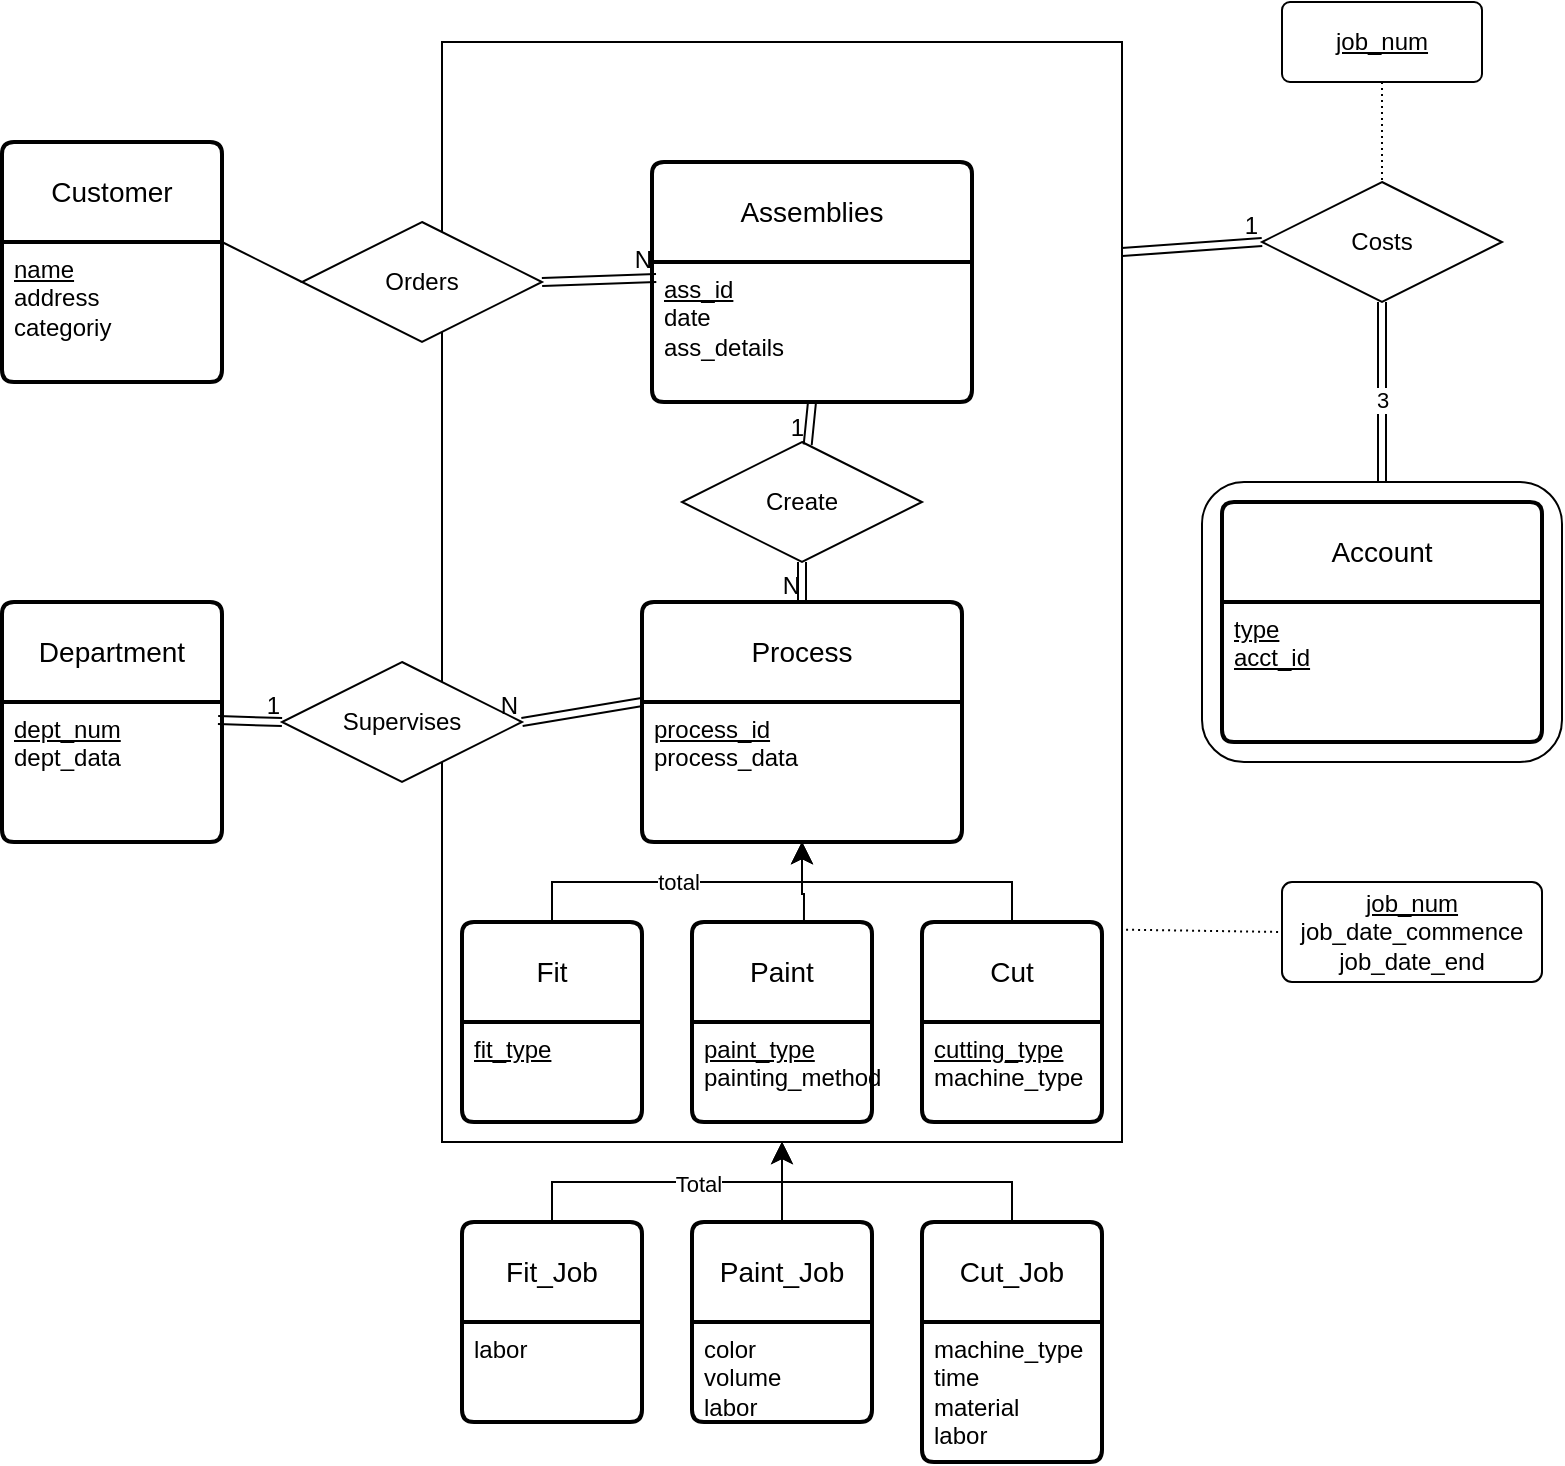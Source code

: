 <mxfile version="21.8.2" type="github">
  <diagram id="R2lEEEUBdFMjLlhIrx00" name="Page-1">
    <mxGraphModel dx="954" dy="602" grid="1" gridSize="10" guides="1" tooltips="1" connect="1" arrows="1" fold="1" page="1" pageScale="1" pageWidth="850" pageHeight="1100" math="0" shadow="0" extFonts="Permanent Marker^https://fonts.googleapis.com/css?family=Permanent+Marker">
      <root>
        <mxCell id="0" />
        <mxCell id="1" parent="0" />
        <mxCell id="Q9FifGHWBsW8M5NocKsP-57" value="" style="rounded=1;whiteSpace=wrap;html=1;" parent="1" vertex="1">
          <mxGeometry x="620" y="410" width="180" height="140" as="geometry" />
        </mxCell>
        <mxCell id="Q9FifGHWBsW8M5NocKsP-16" value="" style="rounded=0;whiteSpace=wrap;html=1;" parent="1" vertex="1">
          <mxGeometry x="240" y="190" width="340" height="550" as="geometry" />
        </mxCell>
        <mxCell id="Q9FifGHWBsW8M5NocKsP-2" value="Assemblies" style="swimlane;childLayout=stackLayout;horizontal=1;startSize=50;horizontalStack=0;rounded=1;fontSize=14;fontStyle=0;strokeWidth=2;resizeParent=0;resizeLast=1;shadow=0;dashed=0;align=center;arcSize=4;whiteSpace=wrap;html=1;" parent="1" vertex="1">
          <mxGeometry x="345" y="250" width="160" height="120" as="geometry" />
        </mxCell>
        <mxCell id="Q9FifGHWBsW8M5NocKsP-3" value="&lt;div&gt;&lt;u&gt;ass_id&lt;/u&gt;&lt;/div&gt;&lt;div&gt;date&lt;u&gt;&lt;br&gt;&lt;/u&gt;&lt;/div&gt;&lt;div&gt;ass_details&lt;br&gt;&lt;/div&gt;" style="align=left;strokeColor=none;fillColor=none;spacingLeft=4;fontSize=12;verticalAlign=top;resizable=0;rotatable=0;part=1;html=1;" parent="Q9FifGHWBsW8M5NocKsP-2" vertex="1">
          <mxGeometry y="50" width="160" height="70" as="geometry" />
        </mxCell>
        <mxCell id="Q9FifGHWBsW8M5NocKsP-5" value="Create" style="shape=rhombus;perimeter=rhombusPerimeter;whiteSpace=wrap;html=1;align=center;" parent="1" vertex="1">
          <mxGeometry x="360" y="390" width="120" height="60" as="geometry" />
        </mxCell>
        <mxCell id="Q9FifGHWBsW8M5NocKsP-6" value="Process" style="swimlane;childLayout=stackLayout;horizontal=1;startSize=50;horizontalStack=0;rounded=1;fontSize=14;fontStyle=0;strokeWidth=2;resizeParent=0;resizeLast=1;shadow=0;dashed=0;align=center;arcSize=4;whiteSpace=wrap;html=1;" parent="1" vertex="1">
          <mxGeometry x="340" y="470" width="160" height="120" as="geometry" />
        </mxCell>
        <mxCell id="Q9FifGHWBsW8M5NocKsP-7" value="&lt;div&gt;&lt;u&gt;process_id&lt;/u&gt;&lt;/div&gt;&lt;div&gt;process_data&lt;br&gt;&lt;/div&gt;" style="align=left;strokeColor=none;fillColor=none;spacingLeft=4;fontSize=12;verticalAlign=top;resizable=0;rotatable=0;part=1;html=1;" parent="Q9FifGHWBsW8M5NocKsP-6" vertex="1">
          <mxGeometry y="50" width="160" height="70" as="geometry" />
        </mxCell>
        <mxCell id="Q9FifGHWBsW8M5NocKsP-11" value="" style="shape=link;html=1;rounded=0;exitX=0.5;exitY=1;exitDx=0;exitDy=0;entryX=0.5;entryY=0;entryDx=0;entryDy=0;" parent="1" source="Q9FifGHWBsW8M5NocKsP-5" target="Q9FifGHWBsW8M5NocKsP-6" edge="1">
          <mxGeometry relative="1" as="geometry">
            <mxPoint x="340" y="400" as="sourcePoint" />
            <mxPoint x="500" y="400" as="targetPoint" />
          </mxGeometry>
        </mxCell>
        <mxCell id="Q9FifGHWBsW8M5NocKsP-12" value="N" style="resizable=0;html=1;whiteSpace=wrap;align=right;verticalAlign=bottom;" parent="Q9FifGHWBsW8M5NocKsP-11" connectable="0" vertex="1">
          <mxGeometry x="1" relative="1" as="geometry" />
        </mxCell>
        <mxCell id="Q9FifGHWBsW8M5NocKsP-13" value="" style="shape=link;html=1;rounded=0;exitX=0.5;exitY=1;exitDx=0;exitDy=0;" parent="1" source="Q9FifGHWBsW8M5NocKsP-2" target="Q9FifGHWBsW8M5NocKsP-5" edge="1">
          <mxGeometry relative="1" as="geometry">
            <mxPoint x="340" y="400" as="sourcePoint" />
            <mxPoint x="500" y="400" as="targetPoint" />
          </mxGeometry>
        </mxCell>
        <mxCell id="Q9FifGHWBsW8M5NocKsP-14" value="1" style="resizable=0;html=1;whiteSpace=wrap;align=right;verticalAlign=bottom;" parent="Q9FifGHWBsW8M5NocKsP-13" connectable="0" vertex="1">
          <mxGeometry x="1" relative="1" as="geometry" />
        </mxCell>
        <mxCell id="Q9FifGHWBsW8M5NocKsP-18" value="Fit" style="swimlane;childLayout=stackLayout;horizontal=1;startSize=50;horizontalStack=0;rounded=1;fontSize=14;fontStyle=0;strokeWidth=2;resizeParent=0;resizeLast=1;shadow=0;dashed=0;align=center;arcSize=4;whiteSpace=wrap;html=1;" parent="1" vertex="1">
          <mxGeometry x="250" y="630" width="90" height="100" as="geometry" />
        </mxCell>
        <mxCell id="Q9FifGHWBsW8M5NocKsP-19" value="&lt;u&gt;fit_type&lt;/u&gt;" style="align=left;strokeColor=none;fillColor=none;spacingLeft=4;fontSize=12;verticalAlign=top;resizable=0;rotatable=0;part=1;html=1;" parent="Q9FifGHWBsW8M5NocKsP-18" vertex="1">
          <mxGeometry y="50" width="90" height="50" as="geometry" />
        </mxCell>
        <mxCell id="Q9FifGHWBsW8M5NocKsP-20" value="Paint" style="swimlane;childLayout=stackLayout;horizontal=1;startSize=50;horizontalStack=0;rounded=1;fontSize=14;fontStyle=0;strokeWidth=2;resizeParent=0;resizeLast=1;shadow=0;dashed=0;align=center;arcSize=4;whiteSpace=wrap;html=1;" parent="1" vertex="1">
          <mxGeometry x="365" y="630" width="90" height="100" as="geometry" />
        </mxCell>
        <mxCell id="Q9FifGHWBsW8M5NocKsP-21" value="&lt;div&gt;&lt;u&gt;paint_type&lt;/u&gt;&lt;/div&gt;&lt;div&gt;painting_method&lt;br&gt;&lt;/div&gt;" style="align=left;strokeColor=none;fillColor=none;spacingLeft=4;fontSize=12;verticalAlign=top;resizable=0;rotatable=0;part=1;html=1;" parent="Q9FifGHWBsW8M5NocKsP-20" vertex="1">
          <mxGeometry y="50" width="90" height="50" as="geometry" />
        </mxCell>
        <mxCell id="Q9FifGHWBsW8M5NocKsP-22" value="Cut" style="swimlane;childLayout=stackLayout;horizontal=1;startSize=50;horizontalStack=0;rounded=1;fontSize=14;fontStyle=0;strokeWidth=2;resizeParent=0;resizeLast=1;shadow=0;dashed=0;align=center;arcSize=4;whiteSpace=wrap;html=1;" parent="1" vertex="1">
          <mxGeometry x="480" y="630" width="90" height="100" as="geometry" />
        </mxCell>
        <mxCell id="Q9FifGHWBsW8M5NocKsP-23" value="&lt;div&gt;&lt;u&gt;cutting_type&lt;/u&gt;&lt;/div&gt;&lt;div&gt;machine_type&lt;br&gt;&lt;/div&gt;" style="align=left;strokeColor=none;fillColor=none;spacingLeft=4;fontSize=12;verticalAlign=top;resizable=0;rotatable=0;part=1;html=1;" parent="Q9FifGHWBsW8M5NocKsP-22" vertex="1">
          <mxGeometry y="50" width="90" height="50" as="geometry" />
        </mxCell>
        <mxCell id="Q9FifGHWBsW8M5NocKsP-25" value="&lt;div&gt;total&lt;/div&gt;" style="edgeStyle=segmentEdgeStyle;endArrow=classic;html=1;curved=0;rounded=0;endSize=8;startSize=8;exitX=0.5;exitY=0;exitDx=0;exitDy=0;entryX=0.5;entryY=1;entryDx=0;entryDy=0;" parent="1" source="Q9FifGHWBsW8M5NocKsP-18" target="Q9FifGHWBsW8M5NocKsP-7" edge="1">
          <mxGeometry width="50" height="50" relative="1" as="geometry">
            <mxPoint x="400" y="420" as="sourcePoint" />
            <mxPoint x="450" y="370" as="targetPoint" />
            <Array as="points">
              <mxPoint x="295" y="610" />
              <mxPoint x="420" y="610" />
            </Array>
          </mxGeometry>
        </mxCell>
        <mxCell id="Q9FifGHWBsW8M5NocKsP-26" value="" style="edgeStyle=segmentEdgeStyle;endArrow=classic;html=1;curved=0;rounded=0;endSize=8;startSize=8;exitX=0.622;exitY=0.01;exitDx=0;exitDy=0;exitPerimeter=0;entryX=0.5;entryY=1;entryDx=0;entryDy=0;" parent="1" source="Q9FifGHWBsW8M5NocKsP-20" target="Q9FifGHWBsW8M5NocKsP-7" edge="1">
          <mxGeometry width="50" height="50" relative="1" as="geometry">
            <mxPoint x="400" y="420" as="sourcePoint" />
            <mxPoint x="420" y="600" as="targetPoint" />
            <Array as="points">
              <mxPoint x="421" y="616" />
              <mxPoint x="420" y="616" />
            </Array>
          </mxGeometry>
        </mxCell>
        <mxCell id="Q9FifGHWBsW8M5NocKsP-27" value="" style="edgeStyle=segmentEdgeStyle;endArrow=classic;html=1;curved=0;rounded=0;endSize=8;startSize=8;entryX=0.5;entryY=1;entryDx=0;entryDy=0;exitX=0.5;exitY=0;exitDx=0;exitDy=0;" parent="1" source="Q9FifGHWBsW8M5NocKsP-22" target="Q9FifGHWBsW8M5NocKsP-7" edge="1">
          <mxGeometry width="50" height="50" relative="1" as="geometry">
            <mxPoint x="400" y="420" as="sourcePoint" />
            <mxPoint x="450" y="370" as="targetPoint" />
            <Array as="points">
              <mxPoint x="525" y="610" />
              <mxPoint x="420" y="610" />
            </Array>
          </mxGeometry>
        </mxCell>
        <mxCell id="Q9FifGHWBsW8M5NocKsP-28" value="Department" style="swimlane;childLayout=stackLayout;horizontal=1;startSize=50;horizontalStack=0;rounded=1;fontSize=14;fontStyle=0;strokeWidth=2;resizeParent=0;resizeLast=1;shadow=0;dashed=0;align=center;arcSize=4;whiteSpace=wrap;html=1;" parent="1" vertex="1">
          <mxGeometry x="20" y="470" width="110" height="120" as="geometry" />
        </mxCell>
        <mxCell id="Q9FifGHWBsW8M5NocKsP-29" value="&lt;div&gt;&lt;u&gt;dept_num&lt;/u&gt;&lt;/div&gt;&lt;div&gt;dept_data&lt;br&gt;&lt;/div&gt;" style="align=left;strokeColor=none;fillColor=none;spacingLeft=4;fontSize=12;verticalAlign=top;resizable=0;rotatable=0;part=1;html=1;" parent="Q9FifGHWBsW8M5NocKsP-28" vertex="1">
          <mxGeometry y="50" width="110" height="70" as="geometry" />
        </mxCell>
        <mxCell id="Q9FifGHWBsW8M5NocKsP-31" value="Supervises" style="shape=rhombus;perimeter=rhombusPerimeter;whiteSpace=wrap;html=1;align=center;" parent="1" vertex="1">
          <mxGeometry x="160" y="500" width="120" height="60" as="geometry" />
        </mxCell>
        <mxCell id="Q9FifGHWBsW8M5NocKsP-32" value="" style="shape=link;html=1;rounded=0;exitX=0.982;exitY=0.129;exitDx=0;exitDy=0;exitPerimeter=0;entryX=0;entryY=0.5;entryDx=0;entryDy=0;" parent="1" source="Q9FifGHWBsW8M5NocKsP-29" target="Q9FifGHWBsW8M5NocKsP-31" edge="1">
          <mxGeometry relative="1" as="geometry">
            <mxPoint x="340" y="430" as="sourcePoint" />
            <mxPoint x="500" y="430" as="targetPoint" />
          </mxGeometry>
        </mxCell>
        <mxCell id="Q9FifGHWBsW8M5NocKsP-33" value="1" style="resizable=0;html=1;whiteSpace=wrap;align=right;verticalAlign=bottom;" parent="Q9FifGHWBsW8M5NocKsP-32" connectable="0" vertex="1">
          <mxGeometry x="1" relative="1" as="geometry" />
        </mxCell>
        <mxCell id="Q9FifGHWBsW8M5NocKsP-34" value="" style="shape=link;html=1;rounded=0;entryX=1;entryY=0.5;entryDx=0;entryDy=0;exitX=0;exitY=0;exitDx=0;exitDy=0;" parent="1" source="Q9FifGHWBsW8M5NocKsP-7" target="Q9FifGHWBsW8M5NocKsP-31" edge="1">
          <mxGeometry relative="1" as="geometry">
            <mxPoint x="340" y="430" as="sourcePoint" />
            <mxPoint x="500" y="430" as="targetPoint" />
          </mxGeometry>
        </mxCell>
        <mxCell id="Q9FifGHWBsW8M5NocKsP-35" value="N" style="resizable=0;html=1;whiteSpace=wrap;align=right;verticalAlign=bottom;" parent="Q9FifGHWBsW8M5NocKsP-34" connectable="0" vertex="1">
          <mxGeometry x="1" relative="1" as="geometry" />
        </mxCell>
        <mxCell id="Q9FifGHWBsW8M5NocKsP-36" value="Customer" style="swimlane;childLayout=stackLayout;horizontal=1;startSize=50;horizontalStack=0;rounded=1;fontSize=14;fontStyle=0;strokeWidth=2;resizeParent=0;resizeLast=1;shadow=0;dashed=0;align=center;arcSize=4;whiteSpace=wrap;html=1;" parent="1" vertex="1">
          <mxGeometry x="20" y="240" width="110" height="120" as="geometry" />
        </mxCell>
        <mxCell id="Q9FifGHWBsW8M5NocKsP-37" value="&lt;div&gt;&lt;u&gt;name&lt;/u&gt;&lt;/div&gt;&lt;div&gt;address&lt;/div&gt;&lt;div&gt;categoriy&lt;br&gt;&lt;/div&gt;" style="align=left;strokeColor=none;fillColor=none;spacingLeft=4;fontSize=12;verticalAlign=top;resizable=0;rotatable=0;part=1;html=1;" parent="Q9FifGHWBsW8M5NocKsP-36" vertex="1">
          <mxGeometry y="50" width="110" height="70" as="geometry" />
        </mxCell>
        <mxCell id="Q9FifGHWBsW8M5NocKsP-38" value="Orders" style="shape=rhombus;perimeter=rhombusPerimeter;whiteSpace=wrap;html=1;align=center;" parent="1" vertex="1">
          <mxGeometry x="170" y="280" width="120" height="60" as="geometry" />
        </mxCell>
        <mxCell id="Q9FifGHWBsW8M5NocKsP-39" value="" style="endArrow=none;html=1;rounded=0;exitX=1;exitY=0;exitDx=0;exitDy=0;entryX=0;entryY=0.5;entryDx=0;entryDy=0;" parent="1" source="Q9FifGHWBsW8M5NocKsP-37" target="Q9FifGHWBsW8M5NocKsP-38" edge="1">
          <mxGeometry relative="1" as="geometry">
            <mxPoint x="340" y="400" as="sourcePoint" />
            <mxPoint x="500" y="400" as="targetPoint" />
          </mxGeometry>
        </mxCell>
        <mxCell id="Q9FifGHWBsW8M5NocKsP-40" value="" style="shape=link;html=1;rounded=0;exitX=1;exitY=0.5;exitDx=0;exitDy=0;entryX=0.013;entryY=0.114;entryDx=0;entryDy=0;entryPerimeter=0;" parent="1" source="Q9FifGHWBsW8M5NocKsP-38" target="Q9FifGHWBsW8M5NocKsP-3" edge="1">
          <mxGeometry relative="1" as="geometry">
            <mxPoint x="340" y="400" as="sourcePoint" />
            <mxPoint x="500" y="400" as="targetPoint" />
          </mxGeometry>
        </mxCell>
        <mxCell id="Q9FifGHWBsW8M5NocKsP-41" value="N" style="resizable=0;html=1;whiteSpace=wrap;align=right;verticalAlign=bottom;" parent="Q9FifGHWBsW8M5NocKsP-40" connectable="0" vertex="1">
          <mxGeometry x="1" relative="1" as="geometry" />
        </mxCell>
        <mxCell id="Q9FifGHWBsW8M5NocKsP-47" value="Costs" style="shape=rhombus;perimeter=rhombusPerimeter;whiteSpace=wrap;html=1;align=center;" parent="1" vertex="1">
          <mxGeometry x="650" y="260" width="120" height="60" as="geometry" />
        </mxCell>
        <mxCell id="Q9FifGHWBsW8M5NocKsP-48" value="&lt;u&gt;job_num&lt;/u&gt;" style="rounded=1;arcSize=10;whiteSpace=wrap;html=1;align=center;" parent="1" vertex="1">
          <mxGeometry x="660" y="170" width="100" height="40" as="geometry" />
        </mxCell>
        <mxCell id="Q9FifGHWBsW8M5NocKsP-49" value="" style="endArrow=none;html=1;rounded=0;dashed=1;dashPattern=1 2;exitX=0.5;exitY=1;exitDx=0;exitDy=0;" parent="1" source="Q9FifGHWBsW8M5NocKsP-48" target="Q9FifGHWBsW8M5NocKsP-47" edge="1">
          <mxGeometry relative="1" as="geometry">
            <mxPoint x="340" y="490" as="sourcePoint" />
            <mxPoint x="710" y="230" as="targetPoint" />
          </mxGeometry>
        </mxCell>
        <mxCell id="Q9FifGHWBsW8M5NocKsP-50" value="" style="resizable=0;html=1;whiteSpace=wrap;align=right;verticalAlign=bottom;" parent="Q9FifGHWBsW8M5NocKsP-49" connectable="0" vertex="1">
          <mxGeometry x="1" relative="1" as="geometry" />
        </mxCell>
        <mxCell id="Q9FifGHWBsW8M5NocKsP-51" value="" style="shape=link;html=1;rounded=0;exitX=0.5;exitY=1;exitDx=0;exitDy=0;entryX=0.5;entryY=0;entryDx=0;entryDy=0;" parent="1" source="Q9FifGHWBsW8M5NocKsP-47" target="Q9FifGHWBsW8M5NocKsP-57" edge="1">
          <mxGeometry relative="1" as="geometry">
            <mxPoint x="340" y="490" as="sourcePoint" />
            <mxPoint x="500" y="490" as="targetPoint" />
          </mxGeometry>
        </mxCell>
        <mxCell id="Q9FifGHWBsW8M5NocKsP-54" value="3" style="edgeLabel;html=1;align=center;verticalAlign=middle;resizable=0;points=[];" parent="Q9FifGHWBsW8M5NocKsP-51" vertex="1" connectable="0">
          <mxGeometry x="0.084" relative="1" as="geometry">
            <mxPoint as="offset" />
          </mxGeometry>
        </mxCell>
        <mxCell id="Q9FifGHWBsW8M5NocKsP-55" value="Account" style="swimlane;childLayout=stackLayout;horizontal=1;startSize=50;horizontalStack=0;rounded=1;fontSize=14;fontStyle=0;strokeWidth=2;resizeParent=0;resizeLast=1;shadow=0;dashed=0;align=center;arcSize=4;whiteSpace=wrap;html=1;" parent="1" vertex="1">
          <mxGeometry x="630" y="420" width="160" height="120" as="geometry" />
        </mxCell>
        <mxCell id="Q9FifGHWBsW8M5NocKsP-56" value="&lt;div&gt;&lt;u&gt;type&lt;/u&gt;&lt;/div&gt;&lt;div&gt;&lt;u&gt;acct_id&lt;br&gt;&lt;/u&gt;&lt;/div&gt;" style="align=left;strokeColor=none;fillColor=none;spacingLeft=4;fontSize=12;verticalAlign=top;resizable=0;rotatable=0;part=1;html=1;" parent="Q9FifGHWBsW8M5NocKsP-55" vertex="1">
          <mxGeometry y="50" width="160" height="70" as="geometry" />
        </mxCell>
        <mxCell id="Q9FifGHWBsW8M5NocKsP-58" value="" style="shape=link;html=1;rounded=0;exitX=1;exitY=0.191;exitDx=0;exitDy=0;exitPerimeter=0;entryX=0;entryY=0.5;entryDx=0;entryDy=0;" parent="1" source="Q9FifGHWBsW8M5NocKsP-16" target="Q9FifGHWBsW8M5NocKsP-47" edge="1">
          <mxGeometry relative="1" as="geometry">
            <mxPoint x="340" y="490" as="sourcePoint" />
            <mxPoint x="500" y="490" as="targetPoint" />
          </mxGeometry>
        </mxCell>
        <mxCell id="Q9FifGHWBsW8M5NocKsP-59" value="1" style="resizable=0;html=1;whiteSpace=wrap;align=right;verticalAlign=bottom;" parent="Q9FifGHWBsW8M5NocKsP-58" connectable="0" vertex="1">
          <mxGeometry x="1" relative="1" as="geometry" />
        </mxCell>
        <mxCell id="WgrpGjysJXIXd2dVyWAo-1" value="Paint_Job" style="swimlane;childLayout=stackLayout;horizontal=1;startSize=50;horizontalStack=0;rounded=1;fontSize=14;fontStyle=0;strokeWidth=2;resizeParent=0;resizeLast=1;shadow=0;dashed=0;align=center;arcSize=4;whiteSpace=wrap;html=1;" parent="1" vertex="1">
          <mxGeometry x="365" y="780" width="90" height="100" as="geometry" />
        </mxCell>
        <mxCell id="WgrpGjysJXIXd2dVyWAo-2" value="&lt;div&gt;color&lt;/div&gt;&lt;div&gt;volume&lt;/div&gt;&lt;div&gt;labor&lt;br&gt;&lt;/div&gt;" style="align=left;strokeColor=none;fillColor=none;spacingLeft=4;fontSize=12;verticalAlign=top;resizable=0;rotatable=0;part=1;html=1;" parent="WgrpGjysJXIXd2dVyWAo-1" vertex="1">
          <mxGeometry y="50" width="90" height="50" as="geometry" />
        </mxCell>
        <mxCell id="WgrpGjysJXIXd2dVyWAo-4" value="Cut_Job" style="swimlane;childLayout=stackLayout;horizontal=1;startSize=50;horizontalStack=0;rounded=1;fontSize=14;fontStyle=0;strokeWidth=2;resizeParent=0;resizeLast=1;shadow=0;dashed=0;align=center;arcSize=4;whiteSpace=wrap;html=1;" parent="1" vertex="1">
          <mxGeometry x="480" y="780" width="90" height="120" as="geometry" />
        </mxCell>
        <mxCell id="WgrpGjysJXIXd2dVyWAo-5" value="&lt;div&gt;machine_type&lt;/div&gt;&lt;div&gt;time&lt;/div&gt;&lt;div&gt;material&lt;/div&gt;&lt;div&gt;labor&lt;br&gt;&lt;/div&gt;" style="align=left;strokeColor=none;fillColor=none;spacingLeft=4;fontSize=12;verticalAlign=top;resizable=0;rotatable=0;part=1;html=1;" parent="WgrpGjysJXIXd2dVyWAo-4" vertex="1">
          <mxGeometry y="50" width="90" height="70" as="geometry" />
        </mxCell>
        <mxCell id="WgrpGjysJXIXd2dVyWAo-6" value="Fit_Job" style="swimlane;childLayout=stackLayout;horizontal=1;startSize=50;horizontalStack=0;rounded=1;fontSize=14;fontStyle=0;strokeWidth=2;resizeParent=0;resizeLast=1;shadow=0;dashed=0;align=center;arcSize=4;whiteSpace=wrap;html=1;" parent="1" vertex="1">
          <mxGeometry x="250" y="780" width="90" height="100" as="geometry" />
        </mxCell>
        <mxCell id="WgrpGjysJXIXd2dVyWAo-7" value="labor" style="align=left;strokeColor=none;fillColor=none;spacingLeft=4;fontSize=12;verticalAlign=top;resizable=0;rotatable=0;part=1;html=1;" parent="WgrpGjysJXIXd2dVyWAo-6" vertex="1">
          <mxGeometry y="50" width="90" height="50" as="geometry" />
        </mxCell>
        <mxCell id="WgrpGjysJXIXd2dVyWAo-12" value="" style="edgeStyle=elbowEdgeStyle;elbow=vertical;endArrow=classic;html=1;curved=0;rounded=0;endSize=8;startSize=8;exitX=0.5;exitY=0;exitDx=0;exitDy=0;entryX=0.5;entryY=1;entryDx=0;entryDy=0;" parent="1" source="WgrpGjysJXIXd2dVyWAo-6" target="Q9FifGHWBsW8M5NocKsP-16" edge="1">
          <mxGeometry width="50" height="50" relative="1" as="geometry">
            <mxPoint x="410" y="690" as="sourcePoint" />
            <mxPoint x="460" y="640" as="targetPoint" />
          </mxGeometry>
        </mxCell>
        <mxCell id="WgrpGjysJXIXd2dVyWAo-15" value="Total" style="edgeLabel;html=1;align=center;verticalAlign=middle;resizable=0;points=[];" parent="WgrpGjysJXIXd2dVyWAo-12" vertex="1" connectable="0">
          <mxGeometry x="0.2" y="-1" relative="1" as="geometry">
            <mxPoint as="offset" />
          </mxGeometry>
        </mxCell>
        <mxCell id="WgrpGjysJXIXd2dVyWAo-13" value="" style="edgeStyle=elbowEdgeStyle;elbow=vertical;endArrow=classic;html=1;curved=0;rounded=0;endSize=8;startSize=8;exitX=0.5;exitY=0;exitDx=0;exitDy=0;entryX=0.5;entryY=1;entryDx=0;entryDy=0;" parent="1" source="WgrpGjysJXIXd2dVyWAo-4" target="Q9FifGHWBsW8M5NocKsP-16" edge="1">
          <mxGeometry width="50" height="50" relative="1" as="geometry">
            <mxPoint x="410" y="690" as="sourcePoint" />
            <mxPoint x="460" y="640" as="targetPoint" />
          </mxGeometry>
        </mxCell>
        <mxCell id="WgrpGjysJXIXd2dVyWAo-14" value="" style="endArrow=classic;html=1;rounded=0;exitX=0.5;exitY=0;exitDx=0;exitDy=0;entryX=0.5;entryY=1;entryDx=0;entryDy=0;" parent="1" source="WgrpGjysJXIXd2dVyWAo-1" target="Q9FifGHWBsW8M5NocKsP-16" edge="1">
          <mxGeometry width="50" height="50" relative="1" as="geometry">
            <mxPoint x="410" y="690" as="sourcePoint" />
            <mxPoint x="460" y="640" as="targetPoint" />
          </mxGeometry>
        </mxCell>
        <mxCell id="JxGnZnn04dKT_V_FU_B4-1" value="&lt;div&gt;&lt;u&gt;job_num&lt;br&gt;&lt;/u&gt;&lt;/div&gt;&lt;div&gt;job_date_commence&lt;u&gt;&lt;br&gt;&lt;/u&gt;&lt;div&gt;job_date_end&lt;/div&gt;&lt;/div&gt;" style="rounded=1;arcSize=10;whiteSpace=wrap;html=1;align=center;" vertex="1" parent="1">
          <mxGeometry x="660" y="610" width="130" height="50" as="geometry" />
        </mxCell>
        <mxCell id="JxGnZnn04dKT_V_FU_B4-2" value="" style="endArrow=none;html=1;rounded=0;dashed=1;dashPattern=1 2;exitX=1.006;exitY=0.807;exitDx=0;exitDy=0;exitPerimeter=0;entryX=0;entryY=0.5;entryDx=0;entryDy=0;" edge="1" parent="1" source="Q9FifGHWBsW8M5NocKsP-16" target="JxGnZnn04dKT_V_FU_B4-1">
          <mxGeometry relative="1" as="geometry">
            <mxPoint x="720" y="220" as="sourcePoint" />
            <mxPoint x="720" y="270" as="targetPoint" />
          </mxGeometry>
        </mxCell>
        <mxCell id="JxGnZnn04dKT_V_FU_B4-3" value="" style="resizable=0;html=1;whiteSpace=wrap;align=right;verticalAlign=bottom;" connectable="0" vertex="1" parent="JxGnZnn04dKT_V_FU_B4-2">
          <mxGeometry x="1" relative="1" as="geometry" />
        </mxCell>
      </root>
    </mxGraphModel>
  </diagram>
</mxfile>
